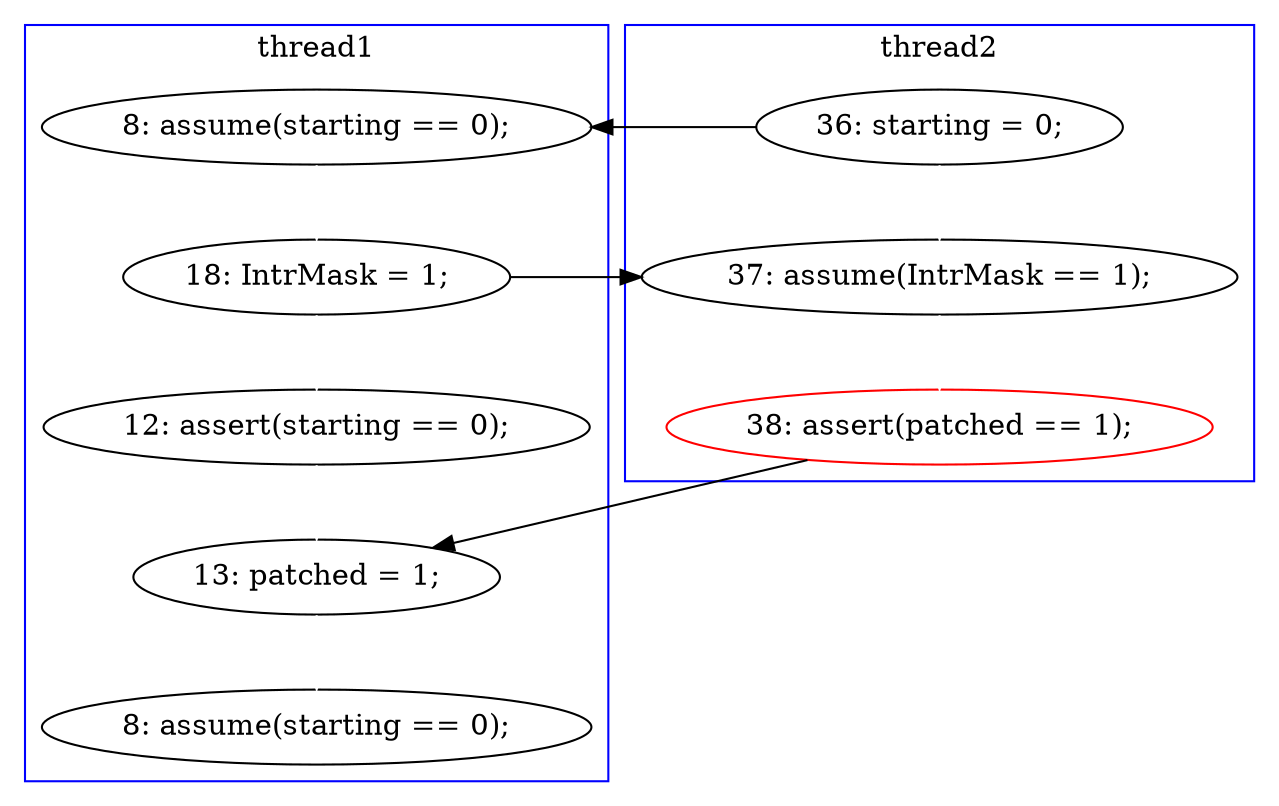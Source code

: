 digraph Counterexample {
	20 -> 23 [color = white, style = solid]
	23 -> 25 [color = black, style = solid, constraint = false]
	18 -> 20 [color = black, style = solid, constraint = false]
	16 -> 18 [color = white, style = solid]
	15 -> 16 [color = black, style = solid, constraint = false]
	24 -> 25 [color = white, style = solid]
	18 -> 24 [color = white, style = solid]
	25 -> 30 [color = white, style = solid]
	15 -> 20 [color = white, style = solid]
	subgraph cluster2 {
		label = thread2
		color = blue
		23  [label = "38: assert(patched == 1);", color = red]
		20  [label = "37: assume(IntrMask == 1);"]
		15  [label = "36: starting = 0;"]
	}
	subgraph cluster1 {
		label = thread1
		color = blue
		30  [label = "8: assume(starting == 0);"]
		25  [label = "13: patched = 1;"]
		24  [label = "12: assert(starting == 0);"]
		16  [label = "8: assume(starting == 0);"]
		18  [label = "18: IntrMask = 1;"]
	}
}